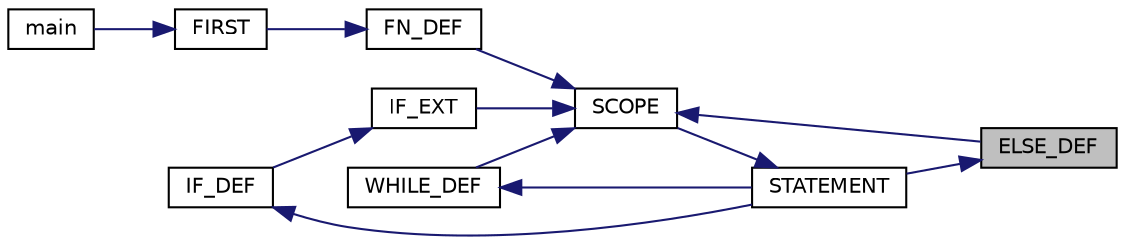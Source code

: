 digraph "ELSE_DEF"
{
 // LATEX_PDF_SIZE
  edge [fontname="Helvetica",fontsize="10",labelfontname="Helvetica",labelfontsize="10"];
  node [fontname="Helvetica",fontsize="10",shape=record];
  rankdir="RL";
  Node1 [label="ELSE_DEF",height=0.2,width=0.4,color="black", fillcolor="grey75", style="filled", fontcolor="black",tooltip="Processes else condition."];
  Node1 -> Node2 [dir="back",color="midnightblue",fontsize="10",style="solid",fontname="Helvetica"];
  Node2 [label="STATEMENT",height=0.2,width=0.4,color="black", fillcolor="white", style="filled",URL="$syntactic__analysis_8c.html#a7eac9e4351cf87fecd3e9a66cf5f28d8",tooltip="Processes the commands, coditions, ..."];
  Node2 -> Node3 [dir="back",color="midnightblue",fontsize="10",style="solid",fontname="Helvetica"];
  Node3 [label="SCOPE",height=0.2,width=0.4,color="black", fillcolor="white", style="filled",URL="$syntactic__analysis_8c.html#a7d21e9db61747d6734d9a7f27d33b4f4",tooltip="Function for determining the depth of infestation."];
  Node3 -> Node1 [dir="back",color="midnightblue",fontsize="10",style="solid",fontname="Helvetica"];
  Node3 -> Node4 [dir="back",color="midnightblue",fontsize="10",style="solid",fontname="Helvetica"];
  Node4 [label="FN_DEF",height=0.2,width=0.4,color="black", fillcolor="white", style="filled",URL="$syntactic__analysis_8c.html#afb9892407a0399d61e51261ff730599a",tooltip="Processes function declaration."];
  Node4 -> Node5 [dir="back",color="midnightblue",fontsize="10",style="solid",fontname="Helvetica"];
  Node5 [label="FIRST",height=0.2,width=0.4,color="black", fillcolor="white", style="filled",URL="$syntactic__analysis_8c.html#a607ec0964227a0c6c98fd79770e51c11",tooltip="Processes the FIRST rule in the syntactic analysis."];
  Node5 -> Node6 [dir="back",color="midnightblue",fontsize="10",style="solid",fontname="Helvetica"];
  Node6 [label="main",height=0.2,width=0.4,color="black", fillcolor="white", style="filled",URL="$main_8c.html#a3c04138a5bfe5d72780bb7e82a18e627",tooltip=" "];
  Node3 -> Node7 [dir="back",color="midnightblue",fontsize="10",style="solid",fontname="Helvetica"];
  Node7 [label="IF_EXT",height=0.2,width=0.4,color="black", fillcolor="white", style="filled",URL="$syntactic__analysis_8c.html#af131918ae0d8a1cc29cb2c8d6dc13aff",tooltip="Extended function for CALL_DEF()"];
  Node7 -> Node8 [dir="back",color="midnightblue",fontsize="10",style="solid",fontname="Helvetica"];
  Node8 [label="IF_DEF",height=0.2,width=0.4,color="black", fillcolor="white", style="filled",URL="$syntactic__analysis_8c.html#ac9b33c13aa831335429748838739aef7",tooltip="Processes if condition."];
  Node8 -> Node2 [dir="back",color="midnightblue",fontsize="10",style="solid",fontname="Helvetica"];
  Node3 -> Node9 [dir="back",color="midnightblue",fontsize="10",style="solid",fontname="Helvetica"];
  Node9 [label="WHILE_DEF",height=0.2,width=0.4,color="black", fillcolor="white", style="filled",URL="$syntactic__analysis_8c.html#a13efec100d0c39c874c413765ded4d10",tooltip="Processes while loop."];
  Node9 -> Node2 [dir="back",color="midnightblue",fontsize="10",style="solid",fontname="Helvetica"];
}
